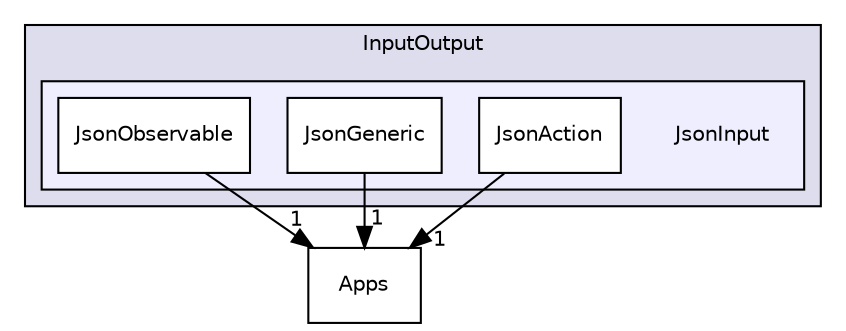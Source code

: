 digraph "JsonInput" {
  compound=true
  node [ fontsize="10", fontname="Helvetica"];
  edge [ labelfontsize="10", labelfontname="Helvetica"];
  subgraph clusterdir_97ec47cdf1cccbfcdcbb0691c6d8a83b {
    graph [ bgcolor="#ddddee", pencolor="black", label="InputOutput" fontname="Helvetica", fontsize="10", URL="dir_97ec47cdf1cccbfcdcbb0691c6d8a83b.html"]
  subgraph clusterdir_272517f69a54521c398f84aae7a716df {
    graph [ bgcolor="#eeeeff", pencolor="black", label="" URL="dir_272517f69a54521c398f84aae7a716df.html"];
    dir_272517f69a54521c398f84aae7a716df [shape=plaintext label="JsonInput"];
    dir_d7404c963abb8f6d5e3c39233dd03900 [shape=box label="JsonAction" color="black" fillcolor="white" style="filled" URL="dir_d7404c963abb8f6d5e3c39233dd03900.html"];
    dir_5db7f2cd01cf33ea8c50fa2a67140176 [shape=box label="JsonGeneric" color="black" fillcolor="white" style="filled" URL="dir_5db7f2cd01cf33ea8c50fa2a67140176.html"];
    dir_50c0bb23e20b2c1046c202c247732e95 [shape=box label="JsonObservable" color="black" fillcolor="white" style="filled" URL="dir_50c0bb23e20b2c1046c202c247732e95.html"];
  }
  }
  dir_2a07555916b8e053adb13fd7b0e59b23 [shape=box label="Apps" URL="dir_2a07555916b8e053adb13fd7b0e59b23.html"];
  dir_50c0bb23e20b2c1046c202c247732e95->dir_2a07555916b8e053adb13fd7b0e59b23 [headlabel="1", labeldistance=1.5 headhref="dir_000021_000005.html"];
  dir_d7404c963abb8f6d5e3c39233dd03900->dir_2a07555916b8e053adb13fd7b0e59b23 [headlabel="1", labeldistance=1.5 headhref="dir_000017_000005.html"];
  dir_5db7f2cd01cf33ea8c50fa2a67140176->dir_2a07555916b8e053adb13fd7b0e59b23 [headlabel="1", labeldistance=1.5 headhref="dir_000019_000005.html"];
}
